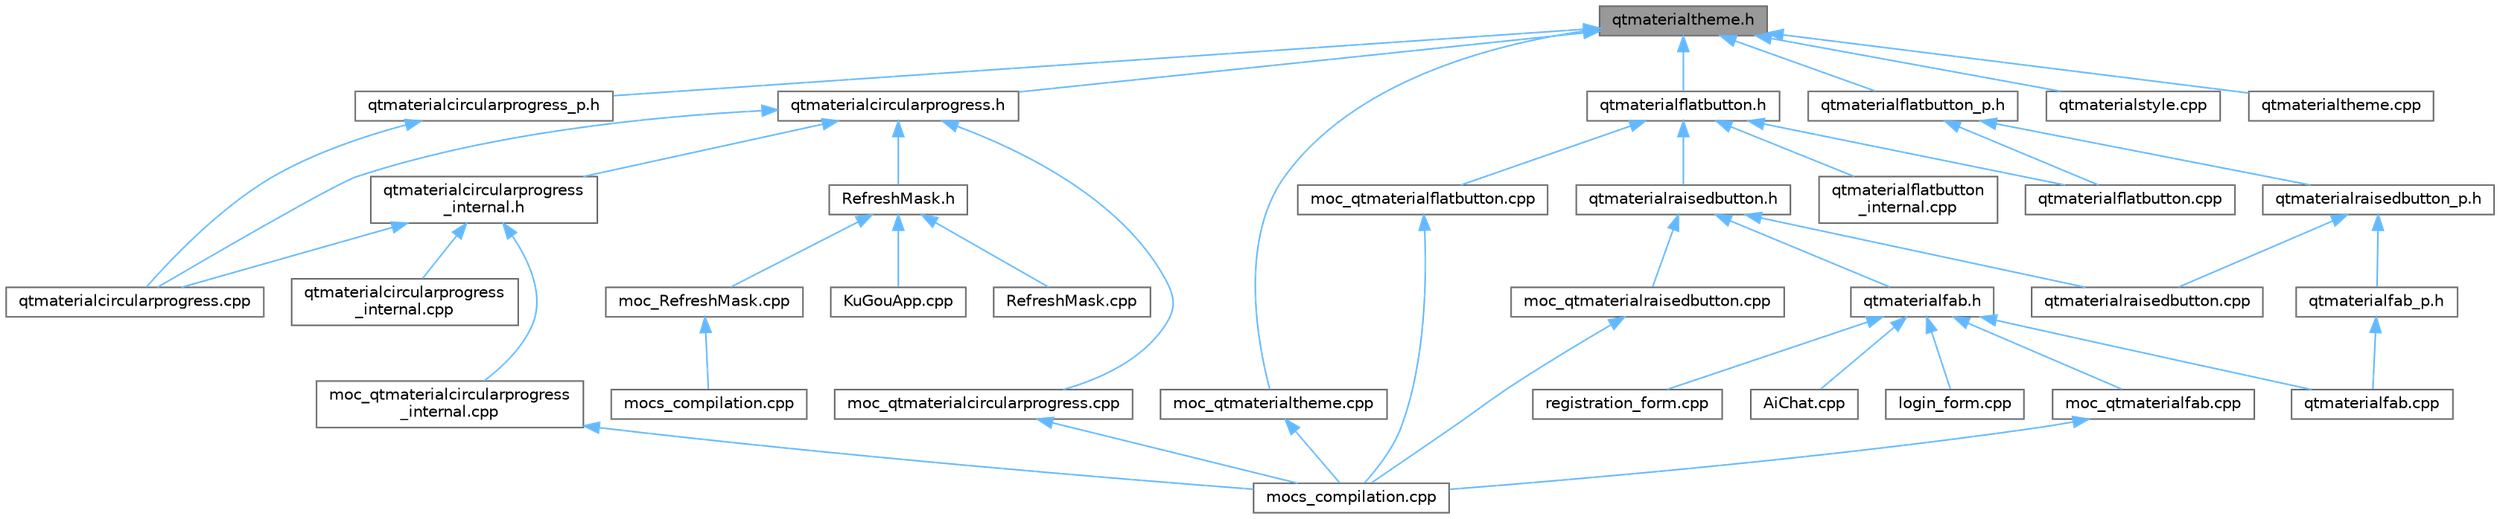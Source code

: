 digraph "qtmaterialtheme.h"
{
 // LATEX_PDF_SIZE
  bgcolor="transparent";
  edge [fontname=Helvetica,fontsize=10,labelfontname=Helvetica,labelfontsize=10];
  node [fontname=Helvetica,fontsize=10,shape=box,height=0.2,width=0.4];
  Node1 [id="Node000001",label="qtmaterialtheme.h",height=0.2,width=0.4,color="gray40", fillcolor="grey60", style="filled", fontcolor="black",tooltip="定义 QtMaterialTheme 类和 Material 命名空间，提供 Material Design 主题支持"];
  Node1 -> Node2 [id="edge1_Node000001_Node000002",dir="back",color="steelblue1",style="solid",tooltip=" "];
  Node2 [id="Node000002",label="moc_qtmaterialtheme.cpp",height=0.2,width=0.4,color="grey40", fillcolor="white", style="filled",URL="$moc__qtmaterialtheme_8cpp.html",tooltip=" "];
  Node2 -> Node3 [id="edge2_Node000002_Node000003",dir="back",color="steelblue1",style="solid",tooltip=" "];
  Node3 [id="Node000003",label="mocs_compilation.cpp",height=0.2,width=0.4,color="grey40", fillcolor="white", style="filled",URL="$ui_2_qt_material_widget_2_qt_material_widget__autogen_2mocs__compilation_8cpp.html",tooltip=" "];
  Node1 -> Node4 [id="edge3_Node000001_Node000004",dir="back",color="steelblue1",style="solid",tooltip=" "];
  Node4 [id="Node000004",label="qtmaterialcircularprogress.h",height=0.2,width=0.4,color="grey40", fillcolor="white", style="filled",URL="$qtmaterialcircularprogress_8h.html",tooltip="定义 QtMaterialCircularProgress 类，提供 Material Design 圆形进度条"];
  Node4 -> Node5 [id="edge4_Node000004_Node000005",dir="back",color="steelblue1",style="solid",tooltip=" "];
  Node5 [id="Node000005",label="RefreshMask.h",height=0.2,width=0.4,color="grey40", fillcolor="white", style="filled",URL="$_refresh_mask_8h.html",tooltip="定义 RefreshMask 类，提供加载遮罩功能"];
  Node5 -> Node6 [id="edge5_Node000005_Node000006",dir="back",color="steelblue1",style="solid",tooltip=" "];
  Node6 [id="Node000006",label="KuGouApp.cpp",height=0.2,width=0.4,color="grey40", fillcolor="white", style="filled",URL="$_ku_gou_app_8cpp.html",tooltip="实现 KuGouApp 类，管理酷狗音乐主界面"];
  Node5 -> Node7 [id="edge6_Node000005_Node000007",dir="back",color="steelblue1",style="solid",tooltip=" "];
  Node7 [id="Node000007",label="RefreshMask.cpp",height=0.2,width=0.4,color="grey40", fillcolor="white", style="filled",URL="$_refresh_mask_8cpp.html",tooltip="实现 RefreshMask 类，提供加载遮罩功能"];
  Node5 -> Node8 [id="edge7_Node000005_Node000008",dir="back",color="steelblue1",style="solid",tooltip=" "];
  Node8 [id="Node000008",label="moc_RefreshMask.cpp",height=0.2,width=0.4,color="grey40", fillcolor="white", style="filled",URL="$moc___refresh_mask_8cpp.html",tooltip=" "];
  Node8 -> Node9 [id="edge8_Node000008_Node000009",dir="back",color="steelblue1",style="solid",tooltip=" "];
  Node9 [id="Node000009",label="mocs_compilation.cpp",height=0.2,width=0.4,color="grey40", fillcolor="white", style="filled",URL="$ui_2_my_mask_widget_2_my_mask_widget__autogen_2mocs__compilation_8cpp.html",tooltip=" "];
  Node4 -> Node10 [id="edge9_Node000004_Node000010",dir="back",color="steelblue1",style="solid",tooltip=" "];
  Node10 [id="Node000010",label="moc_qtmaterialcircularprogress.cpp",height=0.2,width=0.4,color="grey40", fillcolor="white", style="filled",URL="$moc__qtmaterialcircularprogress_8cpp.html",tooltip=" "];
  Node10 -> Node3 [id="edge10_Node000010_Node000003",dir="back",color="steelblue1",style="solid",tooltip=" "];
  Node4 -> Node11 [id="edge11_Node000004_Node000011",dir="back",color="steelblue1",style="solid",tooltip=" "];
  Node11 [id="Node000011",label="qtmaterialcircularprogress.cpp",height=0.2,width=0.4,color="grey40", fillcolor="white", style="filled",URL="$qtmaterialcircularprogress_8cpp.html",tooltip="实现 QtMaterialCircularProgress 类，提供 Material Design 圆形进度条"];
  Node4 -> Node12 [id="edge12_Node000004_Node000012",dir="back",color="steelblue1",style="solid",tooltip=" "];
  Node12 [id="Node000012",label="qtmaterialcircularprogress\l_internal.h",height=0.2,width=0.4,color="grey40", fillcolor="white", style="filled",URL="$qtmaterialcircularprogress__internal_8h.html",tooltip="定义 QtMaterialCircularProgressDelegate 类，提供圆形进度条动画代理"];
  Node12 -> Node13 [id="edge13_Node000012_Node000013",dir="back",color="steelblue1",style="solid",tooltip=" "];
  Node13 [id="Node000013",label="moc_qtmaterialcircularprogress\l_internal.cpp",height=0.2,width=0.4,color="grey40", fillcolor="white", style="filled",URL="$moc__qtmaterialcircularprogress__internal_8cpp.html",tooltip=" "];
  Node13 -> Node3 [id="edge14_Node000013_Node000003",dir="back",color="steelblue1",style="solid",tooltip=" "];
  Node12 -> Node11 [id="edge15_Node000012_Node000011",dir="back",color="steelblue1",style="solid",tooltip=" "];
  Node12 -> Node14 [id="edge16_Node000012_Node000014",dir="back",color="steelblue1",style="solid",tooltip=" "];
  Node14 [id="Node000014",label="qtmaterialcircularprogress\l_internal.cpp",height=0.2,width=0.4,color="grey40", fillcolor="white", style="filled",URL="$qtmaterialcircularprogress__internal_8cpp.html",tooltip="实现 QtMaterialCircularProgressDelegate 类，提供圆形进度条动画代理"];
  Node1 -> Node15 [id="edge17_Node000001_Node000015",dir="back",color="steelblue1",style="solid",tooltip=" "];
  Node15 [id="Node000015",label="qtmaterialcircularprogress_p.h",height=0.2,width=0.4,color="grey40", fillcolor="white", style="filled",URL="$qtmaterialcircularprogress__p_8h.html",tooltip="定义 QtMaterialCircularProgressPrivate 类，提供 QtMaterialCircularProgress 的私有实现"];
  Node15 -> Node11 [id="edge18_Node000015_Node000011",dir="back",color="steelblue1",style="solid",tooltip=" "];
  Node1 -> Node16 [id="edge19_Node000001_Node000016",dir="back",color="steelblue1",style="solid",tooltip=" "];
  Node16 [id="Node000016",label="qtmaterialflatbutton.h",height=0.2,width=0.4,color="grey40", fillcolor="white", style="filled",URL="$qtmaterialflatbutton_8h.html",tooltip="定义 QtMaterialFlatButton 类，提供 Material Design 扁平按钮"];
  Node16 -> Node17 [id="edge20_Node000016_Node000017",dir="back",color="steelblue1",style="solid",tooltip=" "];
  Node17 [id="Node000017",label="moc_qtmaterialflatbutton.cpp",height=0.2,width=0.4,color="grey40", fillcolor="white", style="filled",URL="$moc__qtmaterialflatbutton_8cpp.html",tooltip=" "];
  Node17 -> Node3 [id="edge21_Node000017_Node000003",dir="back",color="steelblue1",style="solid",tooltip=" "];
  Node16 -> Node18 [id="edge22_Node000016_Node000018",dir="back",color="steelblue1",style="solid",tooltip=" "];
  Node18 [id="Node000018",label="qtmaterialflatbutton.cpp",height=0.2,width=0.4,color="grey40", fillcolor="white", style="filled",URL="$qtmaterialflatbutton_8cpp.html",tooltip="实现 QtMaterialFlatButton 类，提供 Material Design 扁平按钮"];
  Node16 -> Node19 [id="edge23_Node000016_Node000019",dir="back",color="steelblue1",style="solid",tooltip=" "];
  Node19 [id="Node000019",label="qtmaterialflatbutton\l_internal.cpp",height=0.2,width=0.4,color="grey40", fillcolor="white", style="filled",URL="$qtmaterialflatbutton__internal_8cpp.html",tooltip="实现 QtMaterialFlatButtonStateMachine 类，提供扁平按钮状态管理"];
  Node16 -> Node20 [id="edge24_Node000016_Node000020",dir="back",color="steelblue1",style="solid",tooltip=" "];
  Node20 [id="Node000020",label="qtmaterialraisedbutton.h",height=0.2,width=0.4,color="grey40", fillcolor="white", style="filled",URL="$qtmaterialraisedbutton_8h.html",tooltip="定义 QtMaterialRaisedButton 类，提供 Material Design 凸起按钮"];
  Node20 -> Node21 [id="edge25_Node000020_Node000021",dir="back",color="steelblue1",style="solid",tooltip=" "];
  Node21 [id="Node000021",label="moc_qtmaterialraisedbutton.cpp",height=0.2,width=0.4,color="grey40", fillcolor="white", style="filled",URL="$moc__qtmaterialraisedbutton_8cpp.html",tooltip=" "];
  Node21 -> Node3 [id="edge26_Node000021_Node000003",dir="back",color="steelblue1",style="solid",tooltip=" "];
  Node20 -> Node22 [id="edge27_Node000020_Node000022",dir="back",color="steelblue1",style="solid",tooltip=" "];
  Node22 [id="Node000022",label="qtmaterialfab.h",height=0.2,width=0.4,color="grey40", fillcolor="white", style="filled",URL="$qtmaterialfab_8h.html",tooltip="定义 QtMaterialFloatingActionButton 类，提供 Material Design 浮动动作按钮"];
  Node22 -> Node23 [id="edge28_Node000022_Node000023",dir="back",color="steelblue1",style="solid",tooltip=" "];
  Node23 [id="Node000023",label="AiChat.cpp",height=0.2,width=0.4,color="grey40", fillcolor="white", style="filled",URL="$_ai_chat_8cpp.html",tooltip="实现 AiChat 类，提供 AI 聊天界面功能"];
  Node22 -> Node24 [id="edge29_Node000022_Node000024",dir="back",color="steelblue1",style="solid",tooltip=" "];
  Node24 [id="Node000024",label="login_form.cpp",height=0.2,width=0.4,color="grey40", fillcolor="white", style="filled",URL="$login__form_8cpp.html",tooltip=" "];
  Node22 -> Node25 [id="edge30_Node000022_Node000025",dir="back",color="steelblue1",style="solid",tooltip=" "];
  Node25 [id="Node000025",label="moc_qtmaterialfab.cpp",height=0.2,width=0.4,color="grey40", fillcolor="white", style="filled",URL="$moc__qtmaterialfab_8cpp.html",tooltip=" "];
  Node25 -> Node3 [id="edge31_Node000025_Node000003",dir="back",color="steelblue1",style="solid",tooltip=" "];
  Node22 -> Node26 [id="edge32_Node000022_Node000026",dir="back",color="steelblue1",style="solid",tooltip=" "];
  Node26 [id="Node000026",label="qtmaterialfab.cpp",height=0.2,width=0.4,color="grey40", fillcolor="white", style="filled",URL="$qtmaterialfab_8cpp.html",tooltip="实现 QtMaterialFloatingActionButton 类，提供 Material Design 浮动动作按钮"];
  Node22 -> Node27 [id="edge33_Node000022_Node000027",dir="back",color="steelblue1",style="solid",tooltip=" "];
  Node27 [id="Node000027",label="registration_form.cpp",height=0.2,width=0.4,color="grey40", fillcolor="white", style="filled",URL="$registration__form_8cpp.html",tooltip=" "];
  Node20 -> Node28 [id="edge34_Node000020_Node000028",dir="back",color="steelblue1",style="solid",tooltip=" "];
  Node28 [id="Node000028",label="qtmaterialraisedbutton.cpp",height=0.2,width=0.4,color="grey40", fillcolor="white", style="filled",URL="$qtmaterialraisedbutton_8cpp.html",tooltip="实现 QtMaterialRaisedButton 类，提供 Material Design 凸起按钮"];
  Node1 -> Node29 [id="edge35_Node000001_Node000029",dir="back",color="steelblue1",style="solid",tooltip=" "];
  Node29 [id="Node000029",label="qtmaterialflatbutton_p.h",height=0.2,width=0.4,color="grey40", fillcolor="white", style="filled",URL="$qtmaterialflatbutton__p_8h.html",tooltip="定义 QtMaterialFlatButtonPrivate 类，提供 QtMaterialFlatButton 的私有实现"];
  Node29 -> Node18 [id="edge36_Node000029_Node000018",dir="back",color="steelblue1",style="solid",tooltip=" "];
  Node29 -> Node30 [id="edge37_Node000029_Node000030",dir="back",color="steelblue1",style="solid",tooltip=" "];
  Node30 [id="Node000030",label="qtmaterialraisedbutton_p.h",height=0.2,width=0.4,color="grey40", fillcolor="white", style="filled",URL="$qtmaterialraisedbutton__p_8h.html",tooltip="定义 QtMaterialRaisedButtonPrivate 类，提供 QtMaterialRaisedButton 的私有实现"];
  Node30 -> Node31 [id="edge38_Node000030_Node000031",dir="back",color="steelblue1",style="solid",tooltip=" "];
  Node31 [id="Node000031",label="qtmaterialfab_p.h",height=0.2,width=0.4,color="grey40", fillcolor="white", style="filled",URL="$qtmaterialfab__p_8h.html",tooltip="定义 QtMaterialFloatingActionButtonPrivate 类，提供 QtMaterialFloatingActionButton 的私有实现"];
  Node31 -> Node26 [id="edge39_Node000031_Node000026",dir="back",color="steelblue1",style="solid",tooltip=" "];
  Node30 -> Node28 [id="edge40_Node000030_Node000028",dir="back",color="steelblue1",style="solid",tooltip=" "];
  Node1 -> Node32 [id="edge41_Node000001_Node000032",dir="back",color="steelblue1",style="solid",tooltip=" "];
  Node32 [id="Node000032",label="qtmaterialstyle.cpp",height=0.2,width=0.4,color="grey40", fillcolor="white", style="filled",URL="$qtmaterialstyle_8cpp.html",tooltip="实现 QtMaterialStyle 类，提供 Material Design 风格支持"];
  Node1 -> Node33 [id="edge42_Node000001_Node000033",dir="back",color="steelblue1",style="solid",tooltip=" "];
  Node33 [id="Node000033",label="qtmaterialtheme.cpp",height=0.2,width=0.4,color="grey40", fillcolor="white", style="filled",URL="$qtmaterialtheme_8cpp.html",tooltip="实现 QtMaterialTheme 类，提供 Material Design 主题支持"];
}
